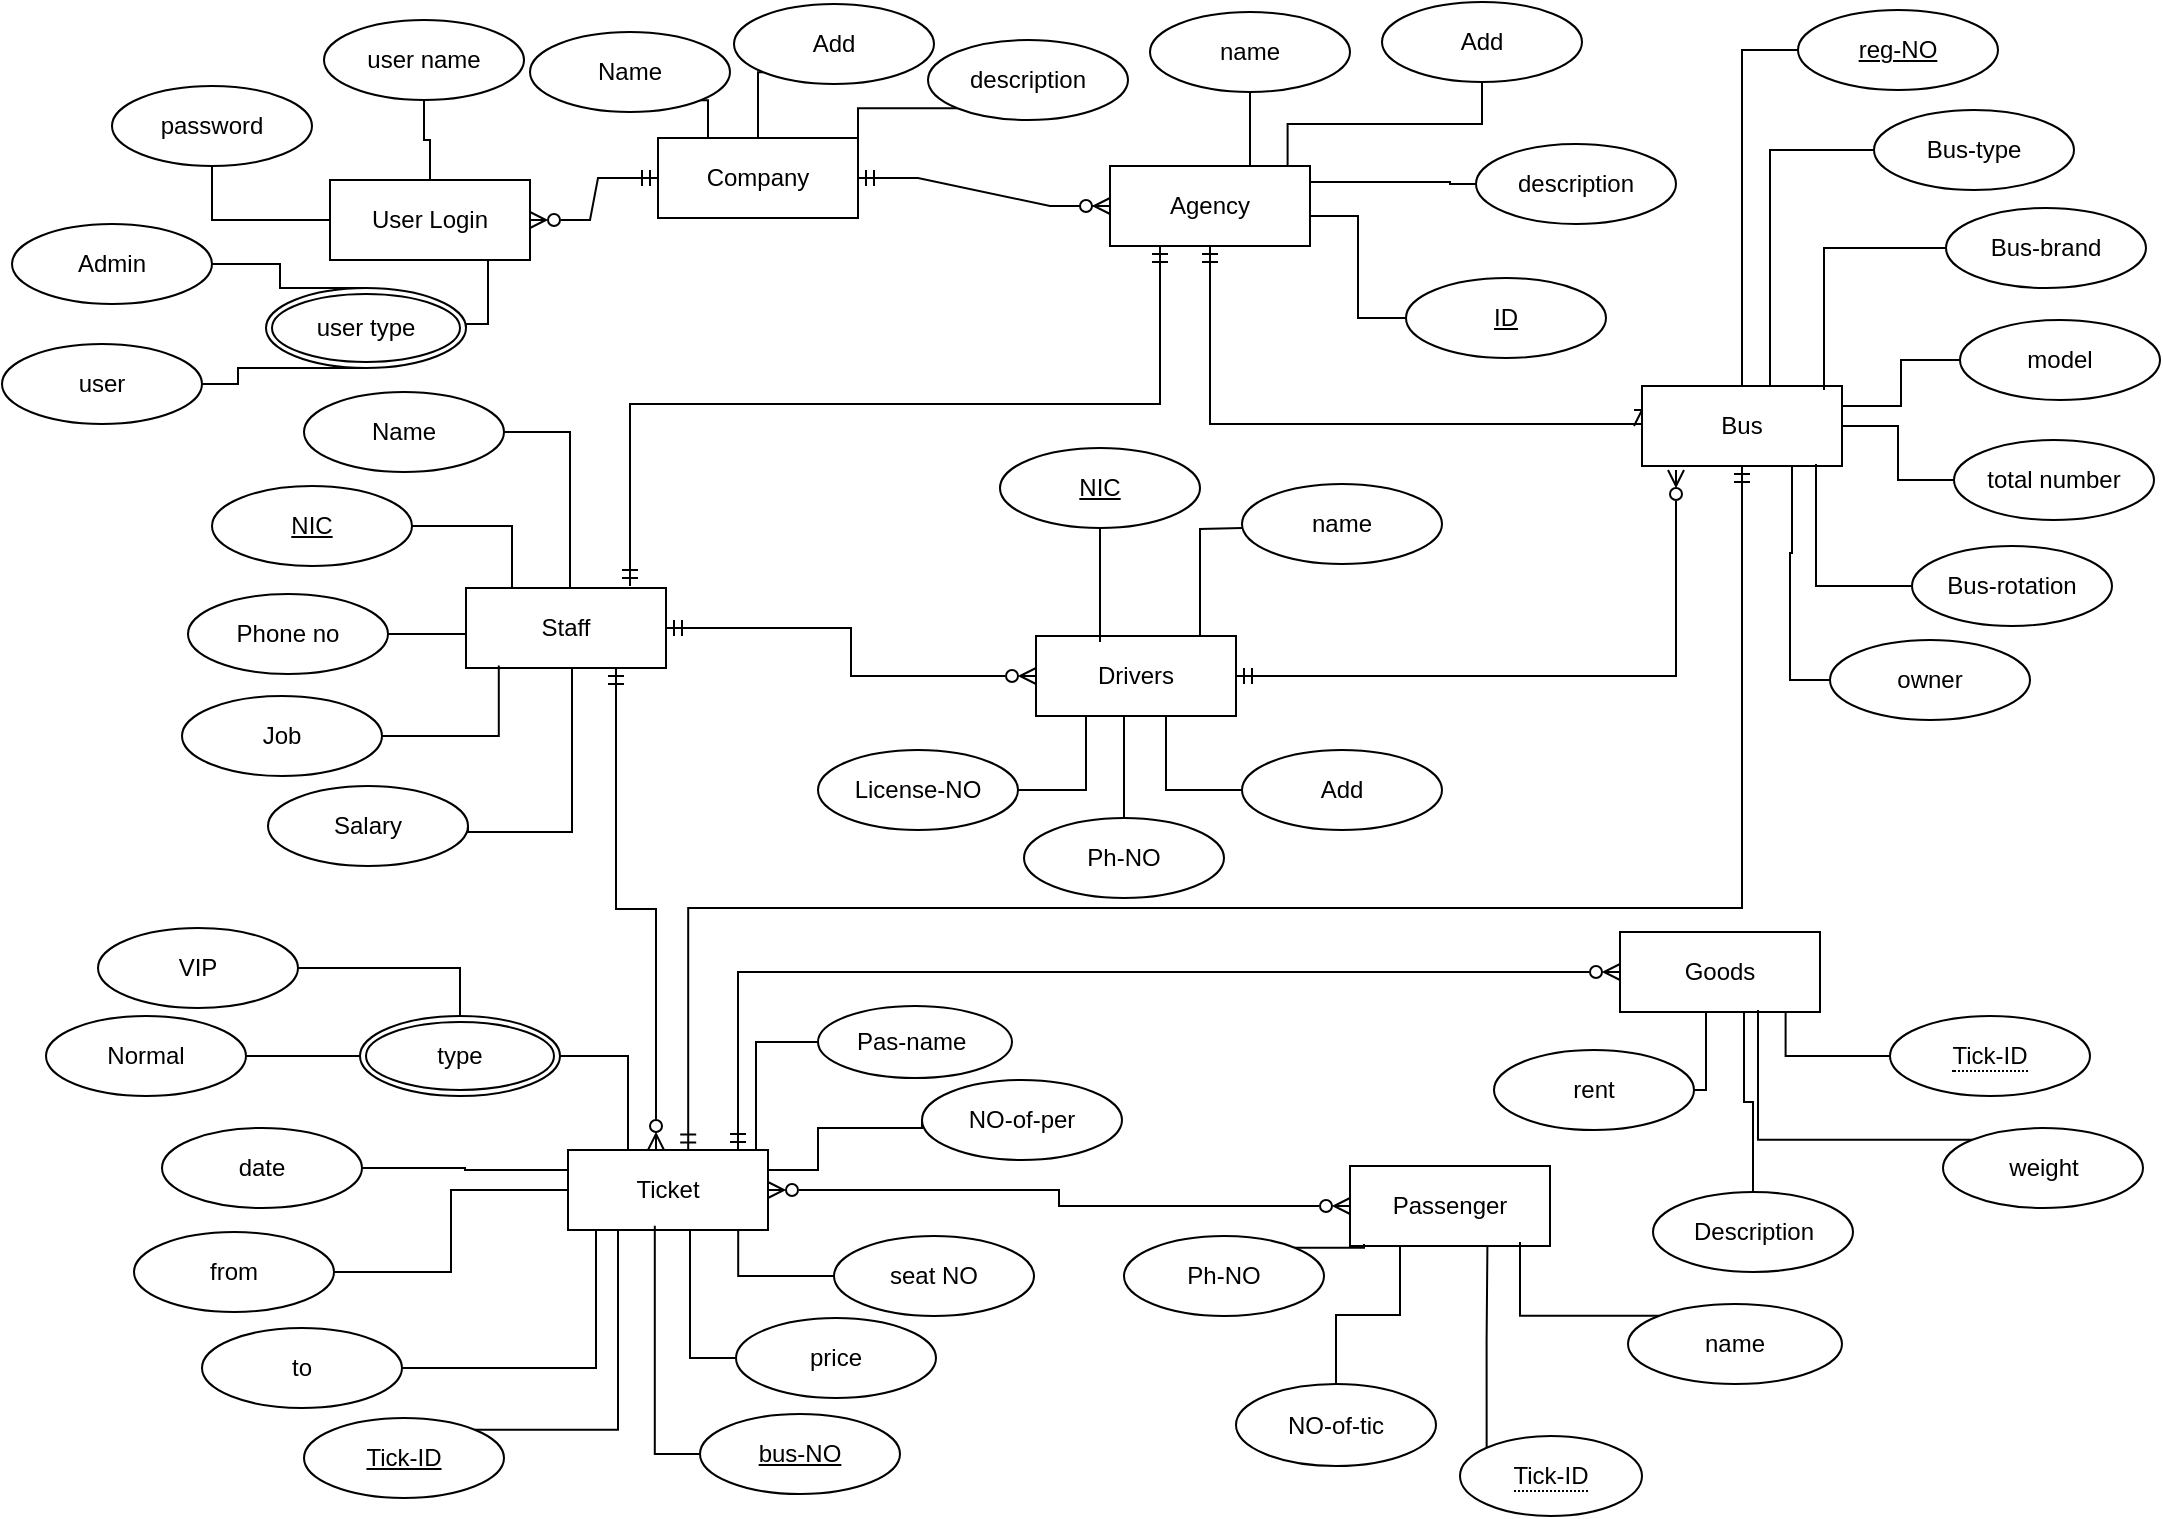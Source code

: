 <mxfile>
    <diagram name="Page-1" id="-bV8oAyhePCD1Yp3gxoo">
        <mxGraphModel dx="463" dy="812" grid="0" gridSize="10" guides="1" tooltips="1" connect="1" arrows="0" fold="1" page="1" pageScale="1" pageWidth="1100" pageHeight="850" background="none" math="0" shadow="0">
            <root>
                <object label="" id="0">
                    <mxCell/>
                </object>
                <mxCell id="1" parent="0"/>
                <mxCell id="dd1BdkEe9ov50hIlFdav-16" style="edgeStyle=orthogonalEdgeStyle;rounded=0;orthogonalLoop=1;jettySize=auto;html=1;exitX=0.5;exitY=1;exitDx=0;exitDy=0;entryX=0;entryY=0.5;entryDx=0;entryDy=0;endArrow=ERoneToMany;endFill=0;startArrow=ERmandOne;startFill=0;" parent="1" source="zyWTynDUfDF3k8TMz7bk-305" target="d92FIJJa25exs1OfrTLI-37" edge="1">
                    <mxGeometry relative="1" as="geometry">
                        <Array as="points">
                            <mxPoint x="615" y="228"/>
                            <mxPoint x="831" y="228"/>
                        </Array>
                    </mxGeometry>
                </mxCell>
                <mxCell id="zyWTynDUfDF3k8TMz7bk-305" value="Agency" style="whiteSpace=wrap;html=1;align=center;labelBackgroundColor=none;rounded=0;backgroundOutline=0;" parent="1" vertex="1">
                    <mxGeometry x="565" y="99" width="100" height="40" as="geometry"/>
                </mxCell>
                <mxCell id="zyWTynDUfDF3k8TMz7bk-308" value="Drivers" style="whiteSpace=wrap;html=1;align=center;labelBackgroundColor=none;rounded=0;backgroundOutline=0;" parent="1" vertex="1">
                    <mxGeometry x="528" y="334" width="100" height="40" as="geometry"/>
                </mxCell>
                <mxCell id="dd1BdkEe9ov50hIlFdav-20" style="edgeStyle=orthogonalEdgeStyle;rounded=0;orthogonalLoop=1;jettySize=auto;html=1;exitX=1;exitY=0.5;exitDx=0;exitDy=0;entryX=0;entryY=0.5;entryDx=0;entryDy=0;endArrow=ERzeroToMany;endFill=0;startArrow=ERmandOne;startFill=0;" parent="1" source="zyWTynDUfDF3k8TMz7bk-309" target="zyWTynDUfDF3k8TMz7bk-308" edge="1">
                    <mxGeometry relative="1" as="geometry"/>
                </mxCell>
                <mxCell id="zyWTynDUfDF3k8TMz7bk-309" value="Staff" style="whiteSpace=wrap;html=1;align=center;labelBackgroundColor=none;rounded=0;backgroundOutline=0;" parent="1" vertex="1">
                    <mxGeometry x="243" y="310" width="100" height="40" as="geometry"/>
                </mxCell>
                <mxCell id="dd1BdkEe9ov50hIlFdav-28" style="edgeStyle=orthogonalEdgeStyle;rounded=0;orthogonalLoop=1;jettySize=auto;html=1;exitX=0.85;exitY=0;exitDx=0;exitDy=0;entryX=0;entryY=0.5;entryDx=0;entryDy=0;exitPerimeter=0;endArrow=ERzeroToMany;endFill=0;startArrow=ERmandOne;startFill=0;" parent="1" source="zyWTynDUfDF3k8TMz7bk-310" target="zyWTynDUfDF3k8TMz7bk-312" edge="1">
                    <mxGeometry relative="1" as="geometry">
                        <Array as="points">
                            <mxPoint x="379" y="502"/>
                        </Array>
                    </mxGeometry>
                </mxCell>
                <mxCell id="zyWTynDUfDF3k8TMz7bk-310" value="Ticket" style="whiteSpace=wrap;html=1;align=center;labelBackgroundColor=none;rounded=0;backgroundOutline=0;" parent="1" vertex="1">
                    <mxGeometry x="294" y="591" width="100" height="40" as="geometry"/>
                </mxCell>
                <mxCell id="dd1BdkEe9ov50hIlFdav-27" style="edgeStyle=orthogonalEdgeStyle;rounded=0;orthogonalLoop=1;jettySize=auto;html=1;exitX=0;exitY=0.5;exitDx=0;exitDy=0;entryX=1;entryY=0.5;entryDx=0;entryDy=0;endArrow=ERzeroToMany;endFill=0;startArrow=ERzeroToMany;startFill=0;" parent="1" source="zyWTynDUfDF3k8TMz7bk-311" target="zyWTynDUfDF3k8TMz7bk-310" edge="1">
                    <mxGeometry relative="1" as="geometry"/>
                </mxCell>
                <mxCell id="zyWTynDUfDF3k8TMz7bk-311" value="Passenger" style="whiteSpace=wrap;html=1;align=center;labelBackgroundColor=none;rounded=0;backgroundOutline=0;" parent="1" vertex="1">
                    <mxGeometry x="685" y="599" width="100" height="40" as="geometry"/>
                </mxCell>
                <mxCell id="zyWTynDUfDF3k8TMz7bk-312" value="Goods" style="whiteSpace=wrap;html=1;align=center;labelBackgroundColor=none;rounded=0;backgroundOutline=0;" parent="1" vertex="1">
                    <mxGeometry x="820" y="482" width="100" height="40" as="geometry"/>
                </mxCell>
                <mxCell id="cEiwVnGeLsNNu_YkjOEf-14" style="edgeStyle=orthogonalEdgeStyle;rounded=0;orthogonalLoop=1;jettySize=auto;html=1;exitX=0.5;exitY=1;exitDx=0;exitDy=0;entryX=0.5;entryY=0;entryDx=0;entryDy=0;labelBackgroundColor=none;fontColor=default;backgroundOutline=0;endArrow=none;startFill=0;" parent="1" source="d92FIJJa25exs1OfrTLI-1" target="zyWTynDUfDF3k8TMz7bk-304" edge="1">
                    <mxGeometry relative="1" as="geometry"/>
                </mxCell>
                <mxCell id="d92FIJJa25exs1OfrTLI-1" value="user name" style="ellipse;whiteSpace=wrap;html=1;align=center;labelBackgroundColor=none;rounded=0;backgroundOutline=0;" parent="1" vertex="1">
                    <mxGeometry x="172" y="26" width="100" height="40" as="geometry"/>
                </mxCell>
                <mxCell id="cEiwVnGeLsNNu_YkjOEf-13" style="edgeStyle=orthogonalEdgeStyle;rounded=0;orthogonalLoop=1;jettySize=auto;html=1;exitX=0.5;exitY=1;exitDx=0;exitDy=0;entryX=0;entryY=0.5;entryDx=0;entryDy=0;labelBackgroundColor=none;fontColor=default;backgroundOutline=0;endArrow=none;startFill=0;" parent="1" source="d92FIJJa25exs1OfrTLI-3" target="zyWTynDUfDF3k8TMz7bk-304" edge="1">
                    <mxGeometry relative="1" as="geometry"/>
                </mxCell>
                <mxCell id="d92FIJJa25exs1OfrTLI-3" value="password" style="ellipse;whiteSpace=wrap;html=1;align=center;labelBackgroundColor=none;rounded=0;backgroundOutline=0;" parent="1" vertex="1">
                    <mxGeometry x="66" y="59" width="100" height="40" as="geometry"/>
                </mxCell>
                <mxCell id="cEiwVnGeLsNNu_YkjOEf-39" value="" style="edgeStyle=orthogonalEdgeStyle;rounded=0;orthogonalLoop=1;jettySize=auto;html=1;labelBackgroundColor=none;fontColor=default;backgroundOutline=0;endArrow=none;startFill=0;" parent="1" source="d92FIJJa25exs1OfrTLI-4" target="zyWTynDUfDF3k8TMz7bk-305" edge="1">
                    <mxGeometry relative="1" as="geometry">
                        <Array as="points">
                            <mxPoint x="635" y="96"/>
                            <mxPoint x="635" y="96"/>
                        </Array>
                    </mxGeometry>
                </mxCell>
                <mxCell id="d92FIJJa25exs1OfrTLI-4" value="name" style="ellipse;whiteSpace=wrap;html=1;align=center;labelBackgroundColor=none;rounded=0;backgroundOutline=0;" parent="1" vertex="1">
                    <mxGeometry x="585" y="22" width="100" height="40" as="geometry"/>
                </mxCell>
                <mxCell id="-8xyfi9ZjJV_24Lj2asy-28" style="edgeStyle=orthogonalEdgeStyle;rounded=0;orthogonalLoop=1;jettySize=auto;html=1;exitX=0;exitY=0.5;exitDx=0;exitDy=0;endArrow=none;startFill=0;entryX=1;entryY=0.5;entryDx=0;entryDy=0;" parent="1" source="d92FIJJa25exs1OfrTLI-6" target="zyWTynDUfDF3k8TMz7bk-305" edge="1">
                    <mxGeometry relative="1" as="geometry">
                        <mxPoint x="720" y="119" as="targetPoint"/>
                        <Array as="points">
                            <mxPoint x="735" y="108"/>
                            <mxPoint x="665" y="107"/>
                        </Array>
                    </mxGeometry>
                </mxCell>
                <mxCell id="d92FIJJa25exs1OfrTLI-6" value="description" style="ellipse;whiteSpace=wrap;html=1;align=center;labelBackgroundColor=none;rounded=0;backgroundOutline=0;" parent="1" vertex="1">
                    <mxGeometry x="748" y="88" width="100" height="40" as="geometry"/>
                </mxCell>
                <mxCell id="d92FIJJa25exs1OfrTLI-37" value="Bus" style="whiteSpace=wrap;html=1;align=center;labelBackgroundColor=none;rounded=0;backgroundOutline=0;" parent="1" vertex="1">
                    <mxGeometry x="831" y="209" width="100" height="40" as="geometry"/>
                </mxCell>
                <mxCell id="d92FIJJa25exs1OfrTLI-40" value="Bus-brand" style="ellipse;whiteSpace=wrap;html=1;align=center;labelBackgroundColor=none;rounded=0;backgroundOutline=0;" parent="1" vertex="1">
                    <mxGeometry x="983" y="120" width="100" height="40" as="geometry"/>
                </mxCell>
                <mxCell id="cEiwVnGeLsNNu_YkjOEf-31" style="edgeStyle=orthogonalEdgeStyle;rounded=0;orthogonalLoop=1;jettySize=auto;html=1;exitX=0;exitY=0.5;exitDx=0;exitDy=0;entryX=0.64;entryY=0;entryDx=0;entryDy=0;entryPerimeter=0;labelBackgroundColor=none;fontColor=default;backgroundOutline=0;endArrow=none;startFill=0;" parent="1" source="d92FIJJa25exs1OfrTLI-41" target="d92FIJJa25exs1OfrTLI-37" edge="1">
                    <mxGeometry relative="1" as="geometry">
                        <mxPoint x="872" y="205" as="targetPoint"/>
                    </mxGeometry>
                </mxCell>
                <mxCell id="d92FIJJa25exs1OfrTLI-41" value="Bus-type" style="ellipse;whiteSpace=wrap;html=1;align=center;labelBackgroundColor=none;rounded=0;backgroundOutline=0;" parent="1" vertex="1">
                    <mxGeometry x="947" y="71" width="100" height="40" as="geometry"/>
                </mxCell>
                <mxCell id="cEiwVnGeLsNNu_YkjOEf-30" style="edgeStyle=orthogonalEdgeStyle;rounded=0;orthogonalLoop=1;jettySize=auto;html=1;exitX=0;exitY=0.5;exitDx=0;exitDy=0;entryX=0.75;entryY=1;entryDx=0;entryDy=0;labelBackgroundColor=none;fontColor=default;backgroundOutline=0;endArrow=none;startFill=0;" parent="1" source="d92FIJJa25exs1OfrTLI-42" target="d92FIJJa25exs1OfrTLI-37" edge="1">
                    <mxGeometry relative="1" as="geometry"/>
                </mxCell>
                <mxCell id="d92FIJJa25exs1OfrTLI-42" value="owner" style="ellipse;whiteSpace=wrap;html=1;align=center;labelBackgroundColor=none;rounded=0;backgroundOutline=0;" parent="1" vertex="1">
                    <mxGeometry x="925" y="336" width="100" height="40" as="geometry"/>
                </mxCell>
                <mxCell id="d92FIJJa25exs1OfrTLI-43" value="Bus-rotation" style="ellipse;whiteSpace=wrap;html=1;align=center;labelBackgroundColor=none;rounded=0;backgroundOutline=0;" parent="1" vertex="1">
                    <mxGeometry x="966" y="289" width="100" height="40" as="geometry"/>
                </mxCell>
                <mxCell id="d92FIJJa25exs1OfrTLI-44" style="edgeStyle=orthogonalEdgeStyle;rounded=0;orthogonalLoop=1;jettySize=auto;html=1;exitX=0;exitY=0.5;exitDx=0;exitDy=0;entryX=1;entryY=0.25;entryDx=0;entryDy=0;labelBackgroundColor=none;fontColor=default;backgroundOutline=0;endArrow=none;startFill=0;" parent="1" source="d92FIJJa25exs1OfrTLI-45" target="d92FIJJa25exs1OfrTLI-37" edge="1">
                    <mxGeometry relative="1" as="geometry"/>
                </mxCell>
                <mxCell id="d92FIJJa25exs1OfrTLI-45" value="model" style="ellipse;whiteSpace=wrap;html=1;align=center;labelBackgroundColor=none;rounded=0;backgroundOutline=0;" parent="1" vertex="1">
                    <mxGeometry x="990" y="176" width="100" height="40" as="geometry"/>
                </mxCell>
                <mxCell id="d92FIJJa25exs1OfrTLI-52" style="edgeStyle=orthogonalEdgeStyle;rounded=0;orthogonalLoop=1;jettySize=auto;html=1;exitX=0;exitY=0.5;exitDx=0;exitDy=0;entryX=1;entryY=0.5;entryDx=0;entryDy=0;labelBackgroundColor=none;fontColor=default;backgroundOutline=0;endArrow=none;startFill=0;" parent="1" source="d92FIJJa25exs1OfrTLI-47" target="d92FIJJa25exs1OfrTLI-37" edge="1">
                    <mxGeometry relative="1" as="geometry"/>
                </mxCell>
                <mxCell id="d92FIJJa25exs1OfrTLI-47" value="total number" style="ellipse;whiteSpace=wrap;html=1;align=center;labelBackgroundColor=none;rounded=0;backgroundOutline=0;" parent="1" vertex="1">
                    <mxGeometry x="987" y="236" width="100" height="40" as="geometry"/>
                </mxCell>
                <mxCell id="d92FIJJa25exs1OfrTLI-49" style="edgeStyle=orthogonalEdgeStyle;rounded=0;orthogonalLoop=1;jettySize=auto;html=1;exitX=0;exitY=0.5;exitDx=0;exitDy=0;entryX=0.91;entryY=0.05;entryDx=0;entryDy=0;entryPerimeter=0;labelBackgroundColor=none;fontColor=default;backgroundOutline=0;endArrow=none;startFill=0;" parent="1" source="d92FIJJa25exs1OfrTLI-40" target="d92FIJJa25exs1OfrTLI-37" edge="1">
                    <mxGeometry relative="1" as="geometry"/>
                </mxCell>
                <mxCell id="d92FIJJa25exs1OfrTLI-50" style="edgeStyle=orthogonalEdgeStyle;rounded=0;orthogonalLoop=1;jettySize=auto;html=1;exitX=0;exitY=0.5;exitDx=0;exitDy=0;entryX=0.87;entryY=0.975;entryDx=0;entryDy=0;entryPerimeter=0;labelBackgroundColor=none;fontColor=default;backgroundOutline=0;endArrow=none;startFill=0;" parent="1" source="d92FIJJa25exs1OfrTLI-43" target="d92FIJJa25exs1OfrTLI-37" edge="1">
                    <mxGeometry relative="1" as="geometry">
                        <mxPoint x="945" y="252" as="targetPoint"/>
                    </mxGeometry>
                </mxCell>
                <mxCell id="cEiwVnGeLsNNu_YkjOEf-2" value="user type" style="ellipse;shape=doubleEllipse;margin=3;whiteSpace=wrap;html=1;align=center;labelBackgroundColor=none;rounded=0;backgroundOutline=0;" parent="1" vertex="1">
                    <mxGeometry x="143" y="160" width="100" height="40" as="geometry"/>
                </mxCell>
                <mxCell id="cEiwVnGeLsNNu_YkjOEf-5" value="Admin" style="ellipse;whiteSpace=wrap;html=1;align=center;labelBackgroundColor=none;rounded=0;backgroundOutline=0;" parent="1" vertex="1">
                    <mxGeometry x="16" y="128" width="100" height="40" as="geometry"/>
                </mxCell>
                <mxCell id="cEiwVnGeLsNNu_YkjOEf-36" style="edgeStyle=orthogonalEdgeStyle;rounded=0;orthogonalLoop=1;jettySize=auto;html=1;exitX=1;exitY=0.5;exitDx=0;exitDy=0;labelBackgroundColor=none;fontColor=default;backgroundOutline=0;endArrow=none;startFill=0;entryX=0.5;entryY=1;entryDx=0;entryDy=0;" parent="1" source="cEiwVnGeLsNNu_YkjOEf-6" target="cEiwVnGeLsNNu_YkjOEf-2" edge="1">
                    <mxGeometry relative="1" as="geometry">
                        <mxPoint x="147" y="223" as="targetPoint"/>
                        <Array as="points">
                            <mxPoint x="129" y="208"/>
                            <mxPoint x="129" y="200"/>
                        </Array>
                    </mxGeometry>
                </mxCell>
                <mxCell id="cEiwVnGeLsNNu_YkjOEf-6" value="user" style="ellipse;whiteSpace=wrap;html=1;align=center;labelBackgroundColor=none;rounded=0;backgroundOutline=0;" parent="1" vertex="1">
                    <mxGeometry x="11" y="188" width="100" height="40" as="geometry"/>
                </mxCell>
                <mxCell id="cEiwVnGeLsNNu_YkjOEf-11" style="edgeStyle=orthogonalEdgeStyle;rounded=0;orthogonalLoop=1;jettySize=auto;html=1;exitX=1;exitY=0.5;exitDx=0;exitDy=0;entryX=0.34;entryY=1;entryDx=0;entryDy=0;entryPerimeter=0;labelBackgroundColor=none;fontColor=default;backgroundOutline=0;endArrow=none;startFill=0;" parent="1" source="cEiwVnGeLsNNu_YkjOEf-2" target="zyWTynDUfDF3k8TMz7bk-304" edge="1">
                    <mxGeometry relative="1" as="geometry">
                        <Array as="points">
                            <mxPoint x="243" y="178"/>
                            <mxPoint x="254" y="178"/>
                            <mxPoint x="254" y="146"/>
                        </Array>
                    </mxGeometry>
                </mxCell>
                <mxCell id="cEiwVnGeLsNNu_YkjOEf-15" value="Name" style="ellipse;whiteSpace=wrap;html=1;align=center;labelBackgroundColor=none;rounded=0;backgroundOutline=0;" parent="1" vertex="1">
                    <mxGeometry x="162" y="212" width="100" height="40" as="geometry"/>
                </mxCell>
                <mxCell id="cEiwVnGeLsNNu_YkjOEf-25" style="edgeStyle=orthogonalEdgeStyle;rounded=0;orthogonalLoop=1;jettySize=auto;html=1;exitX=1;exitY=0.5;exitDx=0;exitDy=0;labelBackgroundColor=none;fontColor=default;backgroundOutline=0;endArrow=none;startFill=0;" parent="1" source="cEiwVnGeLsNNu_YkjOEf-16" target="zyWTynDUfDF3k8TMz7bk-309" edge="1">
                    <mxGeometry relative="1" as="geometry">
                        <Array as="points">
                            <mxPoint x="296" y="432"/>
                        </Array>
                    </mxGeometry>
                </mxCell>
                <mxCell id="cEiwVnGeLsNNu_YkjOEf-16" value="Salary" style="ellipse;whiteSpace=wrap;html=1;align=center;labelBackgroundColor=none;rounded=0;backgroundOutline=0;" parent="1" vertex="1">
                    <mxGeometry x="144" y="409" width="100" height="40" as="geometry"/>
                </mxCell>
                <mxCell id="cEiwVnGeLsNNu_YkjOEf-23" style="edgeStyle=orthogonalEdgeStyle;rounded=0;orthogonalLoop=1;jettySize=auto;html=1;exitX=1;exitY=0.5;exitDx=0;exitDy=0;entryX=0.164;entryY=0.968;entryDx=0;entryDy=0;entryPerimeter=0;labelBackgroundColor=none;fontColor=default;backgroundOutline=0;endArrow=none;startFill=0;" parent="1" source="cEiwVnGeLsNNu_YkjOEf-17" target="zyWTynDUfDF3k8TMz7bk-309" edge="1">
                    <mxGeometry relative="1" as="geometry"/>
                </mxCell>
                <mxCell id="cEiwVnGeLsNNu_YkjOEf-17" value="Job" style="ellipse;whiteSpace=wrap;html=1;align=center;labelBackgroundColor=none;rounded=0;backgroundOutline=0;" parent="1" vertex="1">
                    <mxGeometry x="101" y="364" width="100" height="40" as="geometry"/>
                </mxCell>
                <mxCell id="cEiwVnGeLsNNu_YkjOEf-20" style="edgeStyle=orthogonalEdgeStyle;rounded=0;orthogonalLoop=1;jettySize=auto;html=1;exitX=1;exitY=0.5;exitDx=0;exitDy=0;entryX=0;entryY=0.5;entryDx=0;entryDy=0;labelBackgroundColor=none;fontColor=default;backgroundOutline=0;endArrow=none;startFill=0;" parent="1" source="cEiwVnGeLsNNu_YkjOEf-18" target="zyWTynDUfDF3k8TMz7bk-309" edge="1">
                    <mxGeometry relative="1" as="geometry"/>
                </mxCell>
                <mxCell id="cEiwVnGeLsNNu_YkjOEf-18" value="Phone no" style="ellipse;whiteSpace=wrap;html=1;align=center;labelBackgroundColor=none;rounded=0;backgroundOutline=0;" parent="1" vertex="1">
                    <mxGeometry x="104" y="313" width="100" height="40" as="geometry"/>
                </mxCell>
                <mxCell id="cEiwVnGeLsNNu_YkjOEf-27" value="NIC" style="ellipse;whiteSpace=wrap;html=1;align=center;fontStyle=4;labelBackgroundColor=none;rounded=0;backgroundOutline=0;" parent="1" vertex="1">
                    <mxGeometry x="116" y="259" width="100" height="40" as="geometry"/>
                </mxCell>
                <mxCell id="cEiwVnGeLsNNu_YkjOEf-28" style="edgeStyle=orthogonalEdgeStyle;rounded=0;orthogonalLoop=1;jettySize=auto;html=1;exitX=1;exitY=0.5;exitDx=0;exitDy=0;entryX=0.23;entryY=0;entryDx=0;entryDy=0;entryPerimeter=0;labelBackgroundColor=none;fontColor=default;backgroundOutline=0;endArrow=none;startFill=0;" parent="1" source="cEiwVnGeLsNNu_YkjOEf-27" target="zyWTynDUfDF3k8TMz7bk-309" edge="1">
                    <mxGeometry relative="1" as="geometry"/>
                </mxCell>
                <mxCell id="cEiwVnGeLsNNu_YkjOEf-29" style="edgeStyle=orthogonalEdgeStyle;rounded=0;orthogonalLoop=1;jettySize=auto;html=1;exitX=1;exitY=0.5;exitDx=0;exitDy=0;entryX=0.52;entryY=0;entryDx=0;entryDy=0;entryPerimeter=0;labelBackgroundColor=none;fontColor=default;backgroundOutline=0;endArrow=none;startFill=0;" parent="1" source="cEiwVnGeLsNNu_YkjOEf-15" target="zyWTynDUfDF3k8TMz7bk-309" edge="1">
                    <mxGeometry relative="1" as="geometry"/>
                </mxCell>
                <mxCell id="cEiwVnGeLsNNu_YkjOEf-45" style="edgeStyle=orthogonalEdgeStyle;rounded=0;orthogonalLoop=1;jettySize=auto;html=1;exitX=0;exitY=0.5;exitDx=0;exitDy=0;entryX=1;entryY=0.625;entryDx=0;entryDy=0;labelBackgroundColor=none;fontColor=default;backgroundOutline=0;endArrow=none;startFill=0;entryPerimeter=0;" parent="1" source="cEiwVnGeLsNNu_YkjOEf-42" target="zyWTynDUfDF3k8TMz7bk-305" edge="1">
                    <mxGeometry relative="1" as="geometry"/>
                </mxCell>
                <mxCell id="cEiwVnGeLsNNu_YkjOEf-42" value="ID" style="ellipse;whiteSpace=wrap;html=1;align=center;fontStyle=4;labelBackgroundColor=none;rounded=0;backgroundOutline=0;" parent="1" vertex="1">
                    <mxGeometry x="713" y="155" width="100" height="40" as="geometry"/>
                </mxCell>
                <mxCell id="cEiwVnGeLsNNu_YkjOEf-46" value="NIC" style="ellipse;whiteSpace=wrap;html=1;align=center;fontStyle=4;labelBackgroundColor=none;rounded=0;backgroundOutline=0;" parent="1" vertex="1">
                    <mxGeometry x="510" y="240" width="100" height="40" as="geometry"/>
                </mxCell>
                <mxCell id="cEiwVnGeLsNNu_YkjOEf-47" value="name" style="ellipse;whiteSpace=wrap;html=1;align=center;labelBackgroundColor=none;rounded=0;backgroundOutline=0;" parent="1" vertex="1">
                    <mxGeometry x="631" y="258" width="100" height="40" as="geometry"/>
                </mxCell>
                <mxCell id="cEiwVnGeLsNNu_YkjOEf-68" style="edgeStyle=orthogonalEdgeStyle;rounded=0;orthogonalLoop=1;jettySize=auto;html=1;exitX=1;exitY=0.5;exitDx=0;exitDy=0;entryX=0.25;entryY=1;entryDx=0;entryDy=0;labelBackgroundColor=none;fontColor=default;backgroundOutline=0;endArrow=none;startFill=0;" parent="1" source="cEiwVnGeLsNNu_YkjOEf-48" target="zyWTynDUfDF3k8TMz7bk-308" edge="1">
                    <mxGeometry relative="1" as="geometry"/>
                </mxCell>
                <mxCell id="cEiwVnGeLsNNu_YkjOEf-48" value="License-NO" style="ellipse;whiteSpace=wrap;html=1;align=center;labelBackgroundColor=none;rounded=0;backgroundOutline=0;" parent="1" vertex="1">
                    <mxGeometry x="419" y="391" width="100" height="40" as="geometry"/>
                </mxCell>
                <mxCell id="cEiwVnGeLsNNu_YkjOEf-49" value="Ph-NO" style="ellipse;whiteSpace=wrap;html=1;align=center;labelBackgroundColor=none;rounded=0;backgroundOutline=0;" parent="1" vertex="1">
                    <mxGeometry x="522" y="425" width="100" height="40" as="geometry"/>
                </mxCell>
                <mxCell id="cEiwVnGeLsNNu_YkjOEf-50" value="Add" style="ellipse;whiteSpace=wrap;html=1;align=center;labelBackgroundColor=none;rounded=0;backgroundOutline=0;" parent="1" vertex="1">
                    <mxGeometry x="631" y="391" width="100" height="40" as="geometry"/>
                </mxCell>
                <mxCell id="cEiwVnGeLsNNu_YkjOEf-67" style="edgeStyle=orthogonalEdgeStyle;rounded=0;orthogonalLoop=1;jettySize=auto;html=1;exitX=0;exitY=0.5;exitDx=0;exitDy=0;entryX=0.82;entryY=0;entryDx=0;entryDy=0;labelBackgroundColor=none;fontColor=default;endArrow=none;startFill=0;backgroundOutline=0;entryPerimeter=0;" parent="1" target="zyWTynDUfDF3k8TMz7bk-308" edge="1">
                    <mxGeometry relative="1" as="geometry">
                        <mxPoint x="631.0" y="280" as="sourcePoint"/>
                        <mxPoint x="598" y="340" as="targetPoint"/>
                    </mxGeometry>
                </mxCell>
                <mxCell id="cEiwVnGeLsNNu_YkjOEf-69" style="edgeStyle=orthogonalEdgeStyle;rounded=0;orthogonalLoop=1;jettySize=auto;html=1;exitX=0.5;exitY=0;exitDx=0;exitDy=0;entryX=0.44;entryY=1;entryDx=0;entryDy=0;entryPerimeter=0;labelBackgroundColor=none;fontColor=default;endArrow=none;startFill=0;backgroundOutline=0;" parent="1" source="cEiwVnGeLsNNu_YkjOEf-49" target="zyWTynDUfDF3k8TMz7bk-308" edge="1">
                    <mxGeometry relative="1" as="geometry"/>
                </mxCell>
                <mxCell id="cEiwVnGeLsNNu_YkjOEf-70" style="edgeStyle=orthogonalEdgeStyle;rounded=0;orthogonalLoop=1;jettySize=auto;html=1;exitX=0;exitY=0.5;exitDx=0;exitDy=0;entryX=0.65;entryY=1;entryDx=0;entryDy=0;entryPerimeter=0;labelBackgroundColor=none;fontColor=default;endArrow=none;startFill=0;backgroundOutline=0;" parent="1" source="cEiwVnGeLsNNu_YkjOEf-50" target="zyWTynDUfDF3k8TMz7bk-308" edge="1">
                    <mxGeometry relative="1" as="geometry"/>
                </mxCell>
                <mxCell id="cEiwVnGeLsNNu_YkjOEf-72" style="edgeStyle=orthogonalEdgeStyle;rounded=0;orthogonalLoop=1;jettySize=auto;html=1;exitX=0;exitY=0.5;exitDx=0;exitDy=0;labelBackgroundColor=none;fontColor=default;backgroundOutline=0;endArrow=none;startFill=0;" parent="1" source="cEiwVnGeLsNNu_YkjOEf-71" target="d92FIJJa25exs1OfrTLI-37" edge="1">
                    <mxGeometry relative="1" as="geometry"/>
                </mxCell>
                <mxCell id="cEiwVnGeLsNNu_YkjOEf-71" value="reg-NO" style="ellipse;whiteSpace=wrap;html=1;align=center;fontStyle=4;labelBackgroundColor=none;rounded=0;backgroundOutline=0;" parent="1" vertex="1">
                    <mxGeometry x="909" y="21" width="100" height="40" as="geometry"/>
                </mxCell>
                <mxCell id="cEiwVnGeLsNNu_YkjOEf-89" style="edgeStyle=orthogonalEdgeStyle;rounded=0;orthogonalLoop=1;jettySize=auto;html=1;exitX=0;exitY=0.5;exitDx=0;exitDy=0;entryX=1;entryY=0.5;entryDx=0;entryDy=0;labelBackgroundColor=none;fontColor=default;backgroundOutline=0;endArrow=none;startFill=0;" parent="1" source="cEiwVnGeLsNNu_YkjOEf-73" target="zyWTynDUfDF3k8TMz7bk-310" edge="1">
                    <mxGeometry relative="1" as="geometry">
                        <Array as="points">
                            <mxPoint x="419" y="580"/>
                            <mxPoint x="419" y="601"/>
                            <mxPoint x="394" y="601"/>
                        </Array>
                    </mxGeometry>
                </mxCell>
                <mxCell id="cEiwVnGeLsNNu_YkjOEf-73" value="NO-of-per" style="ellipse;whiteSpace=wrap;html=1;align=center;labelBackgroundColor=none;rounded=0;backgroundOutline=0;" parent="1" vertex="1">
                    <mxGeometry x="471" y="556" width="100" height="40" as="geometry"/>
                </mxCell>
                <mxCell id="cEiwVnGeLsNNu_YkjOEf-74" value="seat NO" style="ellipse;whiteSpace=wrap;html=1;align=center;labelBackgroundColor=none;rounded=0;backgroundOutline=0;" parent="1" vertex="1">
                    <mxGeometry x="427" y="634" width="100" height="40" as="geometry"/>
                </mxCell>
                <mxCell id="cEiwVnGeLsNNu_YkjOEf-75" value="price" style="ellipse;whiteSpace=wrap;html=1;align=center;labelBackgroundColor=none;rounded=0;backgroundOutline=0;" parent="1" vertex="1">
                    <mxGeometry x="378" y="675" width="100" height="40" as="geometry"/>
                </mxCell>
                <mxCell id="cEiwVnGeLsNNu_YkjOEf-76" value="to" style="ellipse;whiteSpace=wrap;html=1;align=center;labelBackgroundColor=none;rounded=0;backgroundOutline=0;" parent="1" vertex="1">
                    <mxGeometry x="111" y="680" width="100" height="40" as="geometry"/>
                </mxCell>
                <mxCell id="cEiwVnGeLsNNu_YkjOEf-84" style="edgeStyle=orthogonalEdgeStyle;rounded=0;orthogonalLoop=1;jettySize=auto;html=1;exitX=1;exitY=0.5;exitDx=0;exitDy=0;entryX=0;entryY=0.5;entryDx=0;entryDy=0;labelBackgroundColor=none;fontColor=default;backgroundOutline=0;endArrow=none;startFill=0;" parent="1" source="cEiwVnGeLsNNu_YkjOEf-77" target="zyWTynDUfDF3k8TMz7bk-310" edge="1">
                    <mxGeometry relative="1" as="geometry"/>
                </mxCell>
                <mxCell id="cEiwVnGeLsNNu_YkjOEf-77" value="from" style="ellipse;whiteSpace=wrap;html=1;align=center;labelBackgroundColor=none;rounded=0;backgroundOutline=0;" parent="1" vertex="1">
                    <mxGeometry x="77" y="632" width="100" height="40" as="geometry"/>
                </mxCell>
                <mxCell id="cEiwVnGeLsNNu_YkjOEf-87" style="edgeStyle=orthogonalEdgeStyle;rounded=0;orthogonalLoop=1;jettySize=auto;html=1;exitX=1;exitY=0.5;exitDx=0;exitDy=0;entryX=0;entryY=0.25;entryDx=0;entryDy=0;labelBackgroundColor=none;fontColor=default;backgroundOutline=0;endArrow=none;startFill=0;" parent="1" source="cEiwVnGeLsNNu_YkjOEf-78" target="zyWTynDUfDF3k8TMz7bk-310" edge="1">
                    <mxGeometry relative="1" as="geometry"/>
                </mxCell>
                <mxCell id="cEiwVnGeLsNNu_YkjOEf-78" value="date" style="ellipse;whiteSpace=wrap;html=1;align=center;labelBackgroundColor=none;rounded=0;backgroundOutline=0;" parent="1" vertex="1">
                    <mxGeometry x="91" y="580" width="100" height="40" as="geometry"/>
                </mxCell>
                <mxCell id="cEiwVnGeLsNNu_YkjOEf-90" style="edgeStyle=orthogonalEdgeStyle;rounded=0;orthogonalLoop=1;jettySize=auto;html=1;exitX=0;exitY=0.5;exitDx=0;exitDy=0;labelBackgroundColor=none;fontColor=default;backgroundOutline=0;endArrow=none;startFill=0;entryX=0.94;entryY=0;entryDx=0;entryDy=0;entryPerimeter=0;" parent="1" source="cEiwVnGeLsNNu_YkjOEf-80" target="zyWTynDUfDF3k8TMz7bk-310" edge="1">
                    <mxGeometry relative="1" as="geometry">
                        <mxPoint x="404" y="558" as="targetPoint"/>
                    </mxGeometry>
                </mxCell>
                <mxCell id="cEiwVnGeLsNNu_YkjOEf-80" value="Pas-name&amp;nbsp;" style="ellipse;whiteSpace=wrap;html=1;align=center;labelBackgroundColor=none;rounded=0;backgroundOutline=0;" parent="1" vertex="1">
                    <mxGeometry x="419" y="519" width="97" height="36" as="geometry"/>
                </mxCell>
                <mxCell id="cEiwVnGeLsNNu_YkjOEf-85" style="edgeStyle=orthogonalEdgeStyle;rounded=0;orthogonalLoop=1;jettySize=auto;html=1;exitX=1;exitY=0.5;exitDx=0;exitDy=0;entryX=0.14;entryY=1;entryDx=0;entryDy=0;entryPerimeter=0;labelBackgroundColor=none;fontColor=default;backgroundOutline=0;endArrow=none;startFill=0;" parent="1" source="cEiwVnGeLsNNu_YkjOEf-76" target="zyWTynDUfDF3k8TMz7bk-310" edge="1">
                    <mxGeometry relative="1" as="geometry"/>
                </mxCell>
                <mxCell id="cEiwVnGeLsNNu_YkjOEf-86" style="edgeStyle=orthogonalEdgeStyle;rounded=0;orthogonalLoop=1;jettySize=auto;html=1;exitX=0;exitY=0.5;exitDx=0;exitDy=0;entryX=0.61;entryY=1;entryDx=0;entryDy=0;entryPerimeter=0;labelBackgroundColor=none;fontColor=default;backgroundOutline=0;endArrow=none;startFill=0;" parent="1" source="cEiwVnGeLsNNu_YkjOEf-75" target="zyWTynDUfDF3k8TMz7bk-310" edge="1">
                    <mxGeometry relative="1" as="geometry"/>
                </mxCell>
                <mxCell id="cEiwVnGeLsNNu_YkjOEf-91" value="type" style="ellipse;shape=doubleEllipse;margin=3;whiteSpace=wrap;html=1;align=center;labelBackgroundColor=none;rounded=0;backgroundOutline=0;" parent="1" vertex="1">
                    <mxGeometry x="190" y="524" width="100" height="40" as="geometry"/>
                </mxCell>
                <mxCell id="cEiwVnGeLsNNu_YkjOEf-94" style="edgeStyle=orthogonalEdgeStyle;rounded=0;orthogonalLoop=1;jettySize=auto;html=1;exitX=1;exitY=0.5;exitDx=0;exitDy=0;entryX=0.3;entryY=0;entryDx=0;entryDy=0;entryPerimeter=0;labelBackgroundColor=none;fontColor=default;backgroundOutline=0;endArrow=none;startFill=0;" parent="1" source="cEiwVnGeLsNNu_YkjOEf-91" target="zyWTynDUfDF3k8TMz7bk-310" edge="1">
                    <mxGeometry relative="1" as="geometry"/>
                </mxCell>
                <mxCell id="cEiwVnGeLsNNu_YkjOEf-97" style="edgeStyle=orthogonalEdgeStyle;rounded=0;orthogonalLoop=1;jettySize=auto;html=1;exitX=1;exitY=0.5;exitDx=0;exitDy=0;labelBackgroundColor=none;fontColor=default;backgroundOutline=0;endArrow=none;startFill=0;" parent="1" source="cEiwVnGeLsNNu_YkjOEf-95" target="cEiwVnGeLsNNu_YkjOEf-91" edge="1">
                    <mxGeometry relative="1" as="geometry"/>
                </mxCell>
                <mxCell id="cEiwVnGeLsNNu_YkjOEf-95" value="VIP" style="ellipse;whiteSpace=wrap;html=1;align=center;labelBackgroundColor=none;rounded=0;backgroundOutline=0;" parent="1" vertex="1">
                    <mxGeometry x="59" y="480" width="100" height="40" as="geometry"/>
                </mxCell>
                <mxCell id="cEiwVnGeLsNNu_YkjOEf-98" style="edgeStyle=orthogonalEdgeStyle;rounded=0;orthogonalLoop=1;jettySize=auto;html=1;exitX=1;exitY=0.5;exitDx=0;exitDy=0;labelBackgroundColor=none;fontColor=default;backgroundOutline=0;endArrow=none;startFill=0;" parent="1" source="cEiwVnGeLsNNu_YkjOEf-96" target="cEiwVnGeLsNNu_YkjOEf-91" edge="1">
                    <mxGeometry relative="1" as="geometry"/>
                </mxCell>
                <mxCell id="cEiwVnGeLsNNu_YkjOEf-96" value="Normal" style="ellipse;whiteSpace=wrap;html=1;align=center;labelBackgroundColor=none;rounded=0;backgroundOutline=0;" parent="1" vertex="1">
                    <mxGeometry x="33" y="524" width="100" height="40" as="geometry"/>
                </mxCell>
                <mxCell id="8FaIMaNIHu-IjfOQpyqI-1" value="name" style="ellipse;whiteSpace=wrap;html=1;align=center;labelBackgroundColor=none;rounded=0;backgroundOutline=0;" parent="1" vertex="1">
                    <mxGeometry x="824" y="668" width="107" height="40" as="geometry"/>
                </mxCell>
                <mxCell id="8FaIMaNIHu-IjfOQpyqI-5" value="Add" style="ellipse;whiteSpace=wrap;html=1;align=center;labelBackgroundColor=none;rounded=0;backgroundOutline=0;" parent="1" vertex="1">
                    <mxGeometry x="701" y="17" width="100" height="40" as="geometry"/>
                </mxCell>
                <mxCell id="8FaIMaNIHu-IjfOQpyqI-17" style="edgeStyle=orthogonalEdgeStyle;rounded=0;orthogonalLoop=1;jettySize=auto;html=1;exitX=0.5;exitY=0;exitDx=0;exitDy=0;entryX=0.25;entryY=1;entryDx=0;entryDy=0;labelBackgroundColor=none;fontColor=default;backgroundOutline=0;endArrow=none;startFill=0;" parent="1" source="8FaIMaNIHu-IjfOQpyqI-14" target="zyWTynDUfDF3k8TMz7bk-311" edge="1">
                    <mxGeometry relative="1" as="geometry"/>
                </mxCell>
                <mxCell id="8FaIMaNIHu-IjfOQpyqI-14" value="NO-of-tic" style="ellipse;whiteSpace=wrap;html=1;align=center;labelBackgroundColor=none;rounded=0;backgroundOutline=0;" parent="1" vertex="1">
                    <mxGeometry x="628" y="708" width="100" height="41" as="geometry"/>
                </mxCell>
                <mxCell id="8FaIMaNIHu-IjfOQpyqI-21" style="edgeStyle=orthogonalEdgeStyle;rounded=0;orthogonalLoop=1;jettySize=auto;html=1;exitX=1;exitY=0;exitDx=0;exitDy=0;entryX=0.07;entryY=0.975;entryDx=0;entryDy=0;entryPerimeter=0;labelBackgroundColor=none;fontColor=default;backgroundOutline=0;endArrow=none;startFill=0;" parent="1" source="8FaIMaNIHu-IjfOQpyqI-15" target="zyWTynDUfDF3k8TMz7bk-311" edge="1">
                    <mxGeometry relative="1" as="geometry"/>
                </mxCell>
                <mxCell id="8FaIMaNIHu-IjfOQpyqI-15" value="Ph-NO" style="ellipse;whiteSpace=wrap;html=1;align=center;labelBackgroundColor=none;rounded=0;backgroundOutline=0;" parent="1" vertex="1">
                    <mxGeometry x="572" y="634" width="100" height="40" as="geometry"/>
                </mxCell>
                <mxCell id="-8xyfi9ZjJV_24Lj2asy-2" style="edgeStyle=orthogonalEdgeStyle;rounded=0;orthogonalLoop=1;jettySize=auto;html=1;exitX=0;exitY=0;exitDx=0;exitDy=0;entryX=0.85;entryY=0.95;entryDx=0;entryDy=0;entryPerimeter=0;labelBackgroundColor=none;fontColor=default;backgroundOutline=0;endArrow=none;startFill=0;" parent="1" source="8FaIMaNIHu-IjfOQpyqI-1" target="zyWTynDUfDF3k8TMz7bk-311" edge="1">
                    <mxGeometry relative="1" as="geometry"/>
                </mxCell>
                <mxCell id="-8xyfi9ZjJV_24Lj2asy-7" value="rent" style="ellipse;whiteSpace=wrap;html=1;align=center;labelBackgroundColor=none;rounded=0;backgroundOutline=0;" parent="1" vertex="1">
                    <mxGeometry x="757" y="541" width="100" height="40" as="geometry"/>
                </mxCell>
                <mxCell id="-8xyfi9ZjJV_24Lj2asy-8" value="weight" style="ellipse;whiteSpace=wrap;html=1;align=center;labelBackgroundColor=none;rounded=0;backgroundOutline=0;" parent="1" vertex="1">
                    <mxGeometry x="981.5" y="580" width="100" height="40" as="geometry"/>
                </mxCell>
                <mxCell id="-8xyfi9ZjJV_24Lj2asy-9" value="Description" style="ellipse;whiteSpace=wrap;html=1;align=center;labelBackgroundColor=none;rounded=0;backgroundOutline=0;" parent="1" vertex="1">
                    <mxGeometry x="836.5" y="612" width="100" height="40" as="geometry"/>
                </mxCell>
                <mxCell id="-8xyfi9ZjJV_24Lj2asy-13" style="edgeStyle=orthogonalEdgeStyle;rounded=0;orthogonalLoop=1;jettySize=auto;html=1;exitX=1;exitY=0.5;exitDx=0;exitDy=0;entryX=0.43;entryY=1;entryDx=0;entryDy=0;entryPerimeter=0;labelBackgroundColor=none;fontColor=default;backgroundOutline=0;endArrow=none;startFill=0;" parent="1" source="-8xyfi9ZjJV_24Lj2asy-7" target="zyWTynDUfDF3k8TMz7bk-312" edge="1">
                    <mxGeometry relative="1" as="geometry"/>
                </mxCell>
                <mxCell id="-8xyfi9ZjJV_24Lj2asy-14" style="edgeStyle=orthogonalEdgeStyle;rounded=0;orthogonalLoop=1;jettySize=auto;html=1;exitX=0.5;exitY=0;exitDx=0;exitDy=0;entryX=0.62;entryY=1;entryDx=0;entryDy=0;entryPerimeter=0;labelBackgroundColor=none;fontColor=default;backgroundOutline=0;endArrow=none;startFill=0;" parent="1" source="-8xyfi9ZjJV_24Lj2asy-9" target="zyWTynDUfDF3k8TMz7bk-312" edge="1">
                    <mxGeometry relative="1" as="geometry"/>
                </mxCell>
                <mxCell id="-8xyfi9ZjJV_24Lj2asy-15" style="edgeStyle=orthogonalEdgeStyle;rounded=0;orthogonalLoop=1;jettySize=auto;html=1;exitX=0;exitY=0;exitDx=0;exitDy=0;entryX=0.69;entryY=0.975;entryDx=0;entryDy=0;entryPerimeter=0;labelBackgroundColor=none;fontColor=default;backgroundOutline=0;endArrow=none;startFill=0;" parent="1" source="-8xyfi9ZjJV_24Lj2asy-8" target="zyWTynDUfDF3k8TMz7bk-312" edge="1">
                    <mxGeometry relative="1" as="geometry"/>
                </mxCell>
                <mxCell id="-8xyfi9ZjJV_24Lj2asy-24" value="Company" style="whiteSpace=wrap;html=1;align=center;" parent="1" vertex="1">
                    <mxGeometry x="339" y="85" width="100" height="40" as="geometry"/>
                </mxCell>
                <mxCell id="dd1BdkEe9ov50hIlFdav-10" style="edgeStyle=orthogonalEdgeStyle;rounded=0;orthogonalLoop=1;jettySize=auto;html=1;exitX=0;exitY=1;exitDx=0;exitDy=0;entryX=0.5;entryY=0;entryDx=0;entryDy=0;endArrow=none;startFill=0;" parent="1" source="-8xyfi9ZjJV_24Lj2asy-25" target="-8xyfi9ZjJV_24Lj2asy-24" edge="1">
                    <mxGeometry relative="1" as="geometry"/>
                </mxCell>
                <mxCell id="-8xyfi9ZjJV_24Lj2asy-25" value="Add" style="ellipse;whiteSpace=wrap;html=1;align=center;" parent="1" vertex="1">
                    <mxGeometry x="377" y="18" width="100" height="40" as="geometry"/>
                </mxCell>
                <mxCell id="dd1BdkEe9ov50hIlFdav-5" style="edgeStyle=orthogonalEdgeStyle;rounded=0;orthogonalLoop=1;jettySize=auto;html=1;exitX=1;exitY=1;exitDx=0;exitDy=0;entryX=0.25;entryY=0;entryDx=0;entryDy=0;endArrow=none;startFill=0;" parent="1" source="-8xyfi9ZjJV_24Lj2asy-26" target="-8xyfi9ZjJV_24Lj2asy-24" edge="1">
                    <mxGeometry relative="1" as="geometry"/>
                </mxCell>
                <mxCell id="-8xyfi9ZjJV_24Lj2asy-26" value="Name" style="ellipse;whiteSpace=wrap;html=1;align=center;" parent="1" vertex="1">
                    <mxGeometry x="275" y="32" width="100" height="40" as="geometry"/>
                </mxCell>
                <mxCell id="dd1BdkEe9ov50hIlFdav-11" style="edgeStyle=orthogonalEdgeStyle;rounded=0;orthogonalLoop=1;jettySize=auto;html=1;exitX=0;exitY=1;exitDx=0;exitDy=0;entryX=1;entryY=0;entryDx=0;entryDy=0;endArrow=none;startFill=0;" parent="1" source="-8xyfi9ZjJV_24Lj2asy-27" target="-8xyfi9ZjJV_24Lj2asy-24" edge="1">
                    <mxGeometry relative="1" as="geometry">
                        <Array as="points">
                            <mxPoint x="439" y="70"/>
                        </Array>
                    </mxGeometry>
                </mxCell>
                <mxCell id="-8xyfi9ZjJV_24Lj2asy-27" value="description" style="ellipse;whiteSpace=wrap;html=1;align=center;" parent="1" vertex="1">
                    <mxGeometry x="474" y="36" width="100" height="40" as="geometry"/>
                </mxCell>
                <mxCell id="dd1BdkEe9ov50hIlFdav-9" value="" style="edgeStyle=entityRelationEdgeStyle;fontSize=12;html=1;endArrow=ERzeroToMany;startArrow=ERmandOne;rounded=0;entryX=1;entryY=0.5;entryDx=0;entryDy=0;exitX=0;exitY=0.5;exitDx=0;exitDy=0;endFill=0;" parent="1" source="-8xyfi9ZjJV_24Lj2asy-24" target="zyWTynDUfDF3k8TMz7bk-304" edge="1">
                    <mxGeometry width="100" height="100" relative="1" as="geometry">
                        <mxPoint x="255" y="249" as="sourcePoint"/>
                        <mxPoint x="355" y="149" as="targetPoint"/>
                    </mxGeometry>
                </mxCell>
                <mxCell id="dd1BdkEe9ov50hIlFdav-14" value="" style="edgeStyle=entityRelationEdgeStyle;fontSize=12;html=1;endArrow=ERzeroToMany;startArrow=ERmandOne;rounded=0;entryX=0;entryY=0.5;entryDx=0;entryDy=0;exitX=1;exitY=0.5;exitDx=0;exitDy=0;" parent="1" source="-8xyfi9ZjJV_24Lj2asy-24" target="zyWTynDUfDF3k8TMz7bk-305" edge="1">
                    <mxGeometry width="100" height="100" relative="1" as="geometry">
                        <mxPoint x="457" y="249" as="sourcePoint"/>
                        <mxPoint x="557" y="149" as="targetPoint"/>
                    </mxGeometry>
                </mxCell>
                <mxCell id="dd1BdkEe9ov50hIlFdav-17" style="edgeStyle=orthogonalEdgeStyle;rounded=0;orthogonalLoop=1;jettySize=auto;html=1;exitX=0.25;exitY=1;exitDx=0;exitDy=0;entryX=0.82;entryY=-0.025;entryDx=0;entryDy=0;entryPerimeter=0;endArrow=ERmandOne;endFill=0;startArrow=ERmandOne;startFill=0;" parent="1" source="zyWTynDUfDF3k8TMz7bk-305" target="zyWTynDUfDF3k8TMz7bk-309" edge="1">
                    <mxGeometry relative="1" as="geometry">
                        <Array as="points">
                            <mxPoint x="590" y="218"/>
                            <mxPoint x="325" y="218"/>
                        </Array>
                    </mxGeometry>
                </mxCell>
                <mxCell id="dd1BdkEe9ov50hIlFdav-23" style="edgeStyle=orthogonalEdgeStyle;rounded=0;orthogonalLoop=1;jettySize=auto;html=1;exitX=0.5;exitY=1;exitDx=0;exitDy=0;entryX=0.32;entryY=0.075;entryDx=0;entryDy=0;entryPerimeter=0;endArrow=none;startFill=0;" parent="1" source="cEiwVnGeLsNNu_YkjOEf-46" target="zyWTynDUfDF3k8TMz7bk-308" edge="1">
                    <mxGeometry relative="1" as="geometry"/>
                </mxCell>
                <mxCell id="dd1BdkEe9ov50hIlFdav-24" style="edgeStyle=orthogonalEdgeStyle;rounded=0;orthogonalLoop=1;jettySize=auto;html=1;exitX=1;exitY=0.5;exitDx=0;exitDy=0;entryX=0.17;entryY=1.05;entryDx=0;entryDy=0;entryPerimeter=0;endArrow=ERzeroToMany;endFill=0;startArrow=ERmandOne;startFill=0;" parent="1" source="zyWTynDUfDF3k8TMz7bk-308" target="d92FIJJa25exs1OfrTLI-37" edge="1">
                    <mxGeometry relative="1" as="geometry"/>
                </mxCell>
                <mxCell id="dd1BdkEe9ov50hIlFdav-25" value="Tick-ID" style="ellipse;whiteSpace=wrap;html=1;align=center;fontStyle=4;" parent="1" vertex="1">
                    <mxGeometry x="162" y="725" width="100" height="40" as="geometry"/>
                </mxCell>
                <mxCell id="dd1BdkEe9ov50hIlFdav-26" style="edgeStyle=orthogonalEdgeStyle;rounded=0;orthogonalLoop=1;jettySize=auto;html=1;exitX=0.75;exitY=1;exitDx=0;exitDy=0;entryX=0.44;entryY=0;entryDx=0;entryDy=0;entryPerimeter=0;endArrow=ERzeroToMany;endFill=0;startArrow=ERmandOne;startFill=0;" parent="1" source="zyWTynDUfDF3k8TMz7bk-309" target="zyWTynDUfDF3k8TMz7bk-310" edge="1">
                    <mxGeometry relative="1" as="geometry"/>
                </mxCell>
                <mxCell id="dd1BdkEe9ov50hIlFdav-31" style="edgeStyle=orthogonalEdgeStyle;rounded=0;orthogonalLoop=1;jettySize=auto;html=1;exitX=0.5;exitY=1;exitDx=0;exitDy=0;entryX=0.601;entryY=0.007;entryDx=0;entryDy=0;entryPerimeter=0;endArrow=ERmandOne;endFill=0;startArrow=ERmandOne;startFill=0;" parent="1" source="d92FIJJa25exs1OfrTLI-37" target="zyWTynDUfDF3k8TMz7bk-310" edge="1">
                    <mxGeometry relative="1" as="geometry">
                        <Array as="points">
                            <mxPoint x="881" y="470"/>
                            <mxPoint x="354" y="470"/>
                        </Array>
                        <mxPoint x="882" y="259" as="sourcePoint"/>
                        <mxPoint x="358.0" y="601" as="targetPoint"/>
                    </mxGeometry>
                </mxCell>
                <mxCell id="dd1BdkEe9ov50hIlFdav-33" style="edgeStyle=orthogonalEdgeStyle;rounded=0;orthogonalLoop=1;jettySize=auto;html=1;exitX=0.5;exitY=1;exitDx=0;exitDy=0;entryX=0.888;entryY=0.013;entryDx=0;entryDy=0;entryPerimeter=0;endArrow=none;startFill=0;" parent="1" source="8FaIMaNIHu-IjfOQpyqI-5" target="zyWTynDUfDF3k8TMz7bk-305" edge="1">
                    <mxGeometry relative="1" as="geometry"/>
                </mxCell>
                <mxCell id="dd1BdkEe9ov50hIlFdav-34" style="edgeStyle=orthogonalEdgeStyle;rounded=0;orthogonalLoop=1;jettySize=auto;html=1;exitX=1;exitY=0;exitDx=0;exitDy=0;entryX=0.25;entryY=1;entryDx=0;entryDy=0;endArrow=none;startFill=0;" parent="1" source="dd1BdkEe9ov50hIlFdav-25" target="zyWTynDUfDF3k8TMz7bk-310" edge="1">
                    <mxGeometry relative="1" as="geometry"/>
                </mxCell>
                <mxCell id="dd1BdkEe9ov50hIlFdav-35" value="bus-NO" style="ellipse;whiteSpace=wrap;html=1;align=center;fontStyle=4;" parent="1" vertex="1">
                    <mxGeometry x="360" y="723" width="100" height="40" as="geometry"/>
                </mxCell>
                <mxCell id="dd1BdkEe9ov50hIlFdav-36" style="edgeStyle=orthogonalEdgeStyle;rounded=0;orthogonalLoop=1;jettySize=auto;html=1;exitX=0;exitY=0.5;exitDx=0;exitDy=0;entryX=0.434;entryY=0.946;entryDx=0;entryDy=0;entryPerimeter=0;endArrow=none;startFill=0;" parent="1" source="dd1BdkEe9ov50hIlFdav-35" target="zyWTynDUfDF3k8TMz7bk-310" edge="1">
                    <mxGeometry relative="1" as="geometry"/>
                </mxCell>
                <mxCell id="dd1BdkEe9ov50hIlFdav-37" style="edgeStyle=orthogonalEdgeStyle;rounded=0;orthogonalLoop=1;jettySize=auto;html=1;exitX=0;exitY=0.5;exitDx=0;exitDy=0;entryX=0.851;entryY=1.004;entryDx=0;entryDy=0;entryPerimeter=0;endArrow=none;startFill=0;" parent="1" source="cEiwVnGeLsNNu_YkjOEf-74" target="zyWTynDUfDF3k8TMz7bk-310" edge="1">
                    <mxGeometry relative="1" as="geometry"/>
                </mxCell>
                <mxCell id="IAW-wRPCPbgMJG5teW-d-5" value="&lt;span style=&quot;border-bottom: 1px dotted&quot;&gt;Tick-ID&lt;/span&gt;" style="ellipse;whiteSpace=wrap;html=1;align=center;" parent="1" vertex="1">
                    <mxGeometry x="740" y="734" width="91" height="40" as="geometry"/>
                </mxCell>
                <mxCell id="IAW-wRPCPbgMJG5teW-d-6" style="edgeStyle=orthogonalEdgeStyle;rounded=0;orthogonalLoop=1;jettySize=auto;html=1;exitX=0;exitY=0;exitDx=0;exitDy=0;entryX=0.687;entryY=1.004;entryDx=0;entryDy=0;entryPerimeter=0;endArrow=none;startFill=0;" parent="1" source="IAW-wRPCPbgMJG5teW-d-5" target="zyWTynDUfDF3k8TMz7bk-311" edge="1">
                    <mxGeometry relative="1" as="geometry"/>
                </mxCell>
                <mxCell id="IAW-wRPCPbgMJG5teW-d-7" value="&lt;span style=&quot;border-bottom: 1px dotted&quot;&gt;Tick-ID&lt;/span&gt;" style="ellipse;whiteSpace=wrap;html=1;align=center;" parent="1" vertex="1">
                    <mxGeometry x="955" y="524" width="100" height="40" as="geometry"/>
                </mxCell>
                <mxCell id="IAW-wRPCPbgMJG5teW-d-8" style="edgeStyle=orthogonalEdgeStyle;rounded=0;orthogonalLoop=1;jettySize=auto;html=1;exitX=0;exitY=0.5;exitDx=0;exitDy=0;entryX=0.828;entryY=1;entryDx=0;entryDy=0;entryPerimeter=0;endArrow=none;startFill=0;" parent="1" source="IAW-wRPCPbgMJG5teW-d-7" target="zyWTynDUfDF3k8TMz7bk-312" edge="1">
                    <mxGeometry relative="1" as="geometry"/>
                </mxCell>
                <mxCell id="3" value="" style="edgeStyle=orthogonalEdgeStyle;rounded=0;orthogonalLoop=1;jettySize=auto;html=1;exitX=1;exitY=0.5;exitDx=0;exitDy=0;labelBackgroundColor=none;fontColor=default;backgroundOutline=0;endArrow=none;startFill=0;entryX=0.5;entryY=0;entryDx=0;entryDy=0;" edge="1" parent="1" source="cEiwVnGeLsNNu_YkjOEf-5" target="cEiwVnGeLsNNu_YkjOEf-2">
                    <mxGeometry relative="1" as="geometry">
                        <mxPoint x="258" y="169" as="targetPoint"/>
                        <mxPoint x="97" y="138" as="sourcePoint"/>
                        <Array as="points">
                            <mxPoint x="150" y="148"/>
                            <mxPoint x="150" y="160"/>
                        </Array>
                    </mxGeometry>
                </mxCell>
                <mxCell id="zyWTynDUfDF3k8TMz7bk-304" value="User Login" style="whiteSpace=wrap;html=1;align=center;labelBackgroundColor=none;rounded=0;backgroundOutline=0;" parent="1" vertex="1">
                    <mxGeometry x="175" y="106" width="100" height="40" as="geometry"/>
                </mxCell>
            </root>
        </mxGraphModel>
    </diagram>
    <diagram id="FpyMbjoV_wxxPCw1IR2T" name="Page-2">
        <mxGraphModel dx="135" dy="609" grid="1" gridSize="10" guides="1" tooltips="1" connect="1" arrows="1" fold="1" page="1" pageScale="1" pageWidth="827" pageHeight="1169" math="0" shadow="0">
            <root>
                <mxCell id="0"/>
                <mxCell id="1" parent="0"/>
                <mxCell id="4cxlQ7VE5eeR0wVPgAYP-1" value="Text" style="text;html=1;align=center;verticalAlign=middle;resizable=0;points=[];autosize=1;strokeColor=none;fillColor=none;" vertex="1" parent="1">
                    <mxGeometry x="666" y="115" width="50" height="30" as="geometry"/>
                </mxCell>
            </root>
        </mxGraphModel>
    </diagram>
</mxfile>